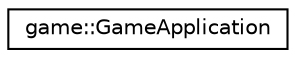 digraph "クラス階層図"
{
 // LATEX_PDF_SIZE
  edge [fontname="Helvetica",fontsize="10",labelfontname="Helvetica",labelfontsize="10"];
  node [fontname="Helvetica",fontsize="10",shape=record];
  rankdir="LR";
  Node0 [label="game::GameApplication",height=0.2,width=0.4,color="black", fillcolor="white", style="filled",URL="$classgame_1_1_game_application.html",tooltip=" "];
}
